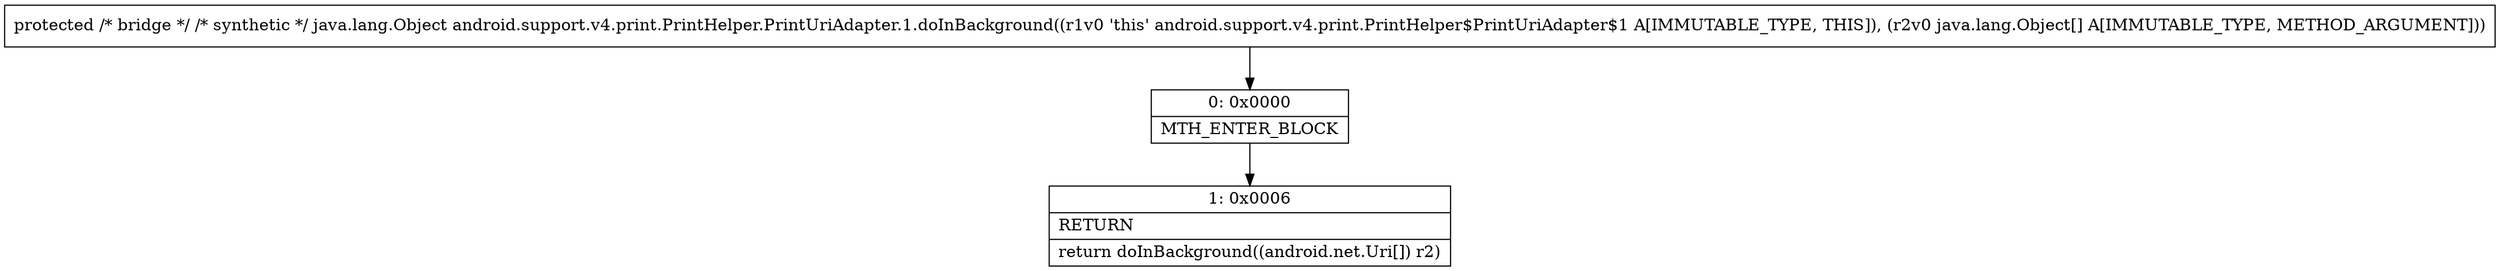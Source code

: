 digraph "CFG forandroid.support.v4.print.PrintHelper.PrintUriAdapter.1.doInBackground([Ljava\/lang\/Object;)Ljava\/lang\/Object;" {
Node_0 [shape=record,label="{0\:\ 0x0000|MTH_ENTER_BLOCK\l}"];
Node_1 [shape=record,label="{1\:\ 0x0006|RETURN\l|return doInBackground((android.net.Uri[]) r2)\l}"];
MethodNode[shape=record,label="{protected \/* bridge *\/ \/* synthetic *\/ java.lang.Object android.support.v4.print.PrintHelper.PrintUriAdapter.1.doInBackground((r1v0 'this' android.support.v4.print.PrintHelper$PrintUriAdapter$1 A[IMMUTABLE_TYPE, THIS]), (r2v0 java.lang.Object[] A[IMMUTABLE_TYPE, METHOD_ARGUMENT])) }"];
MethodNode -> Node_0;
Node_0 -> Node_1;
}

